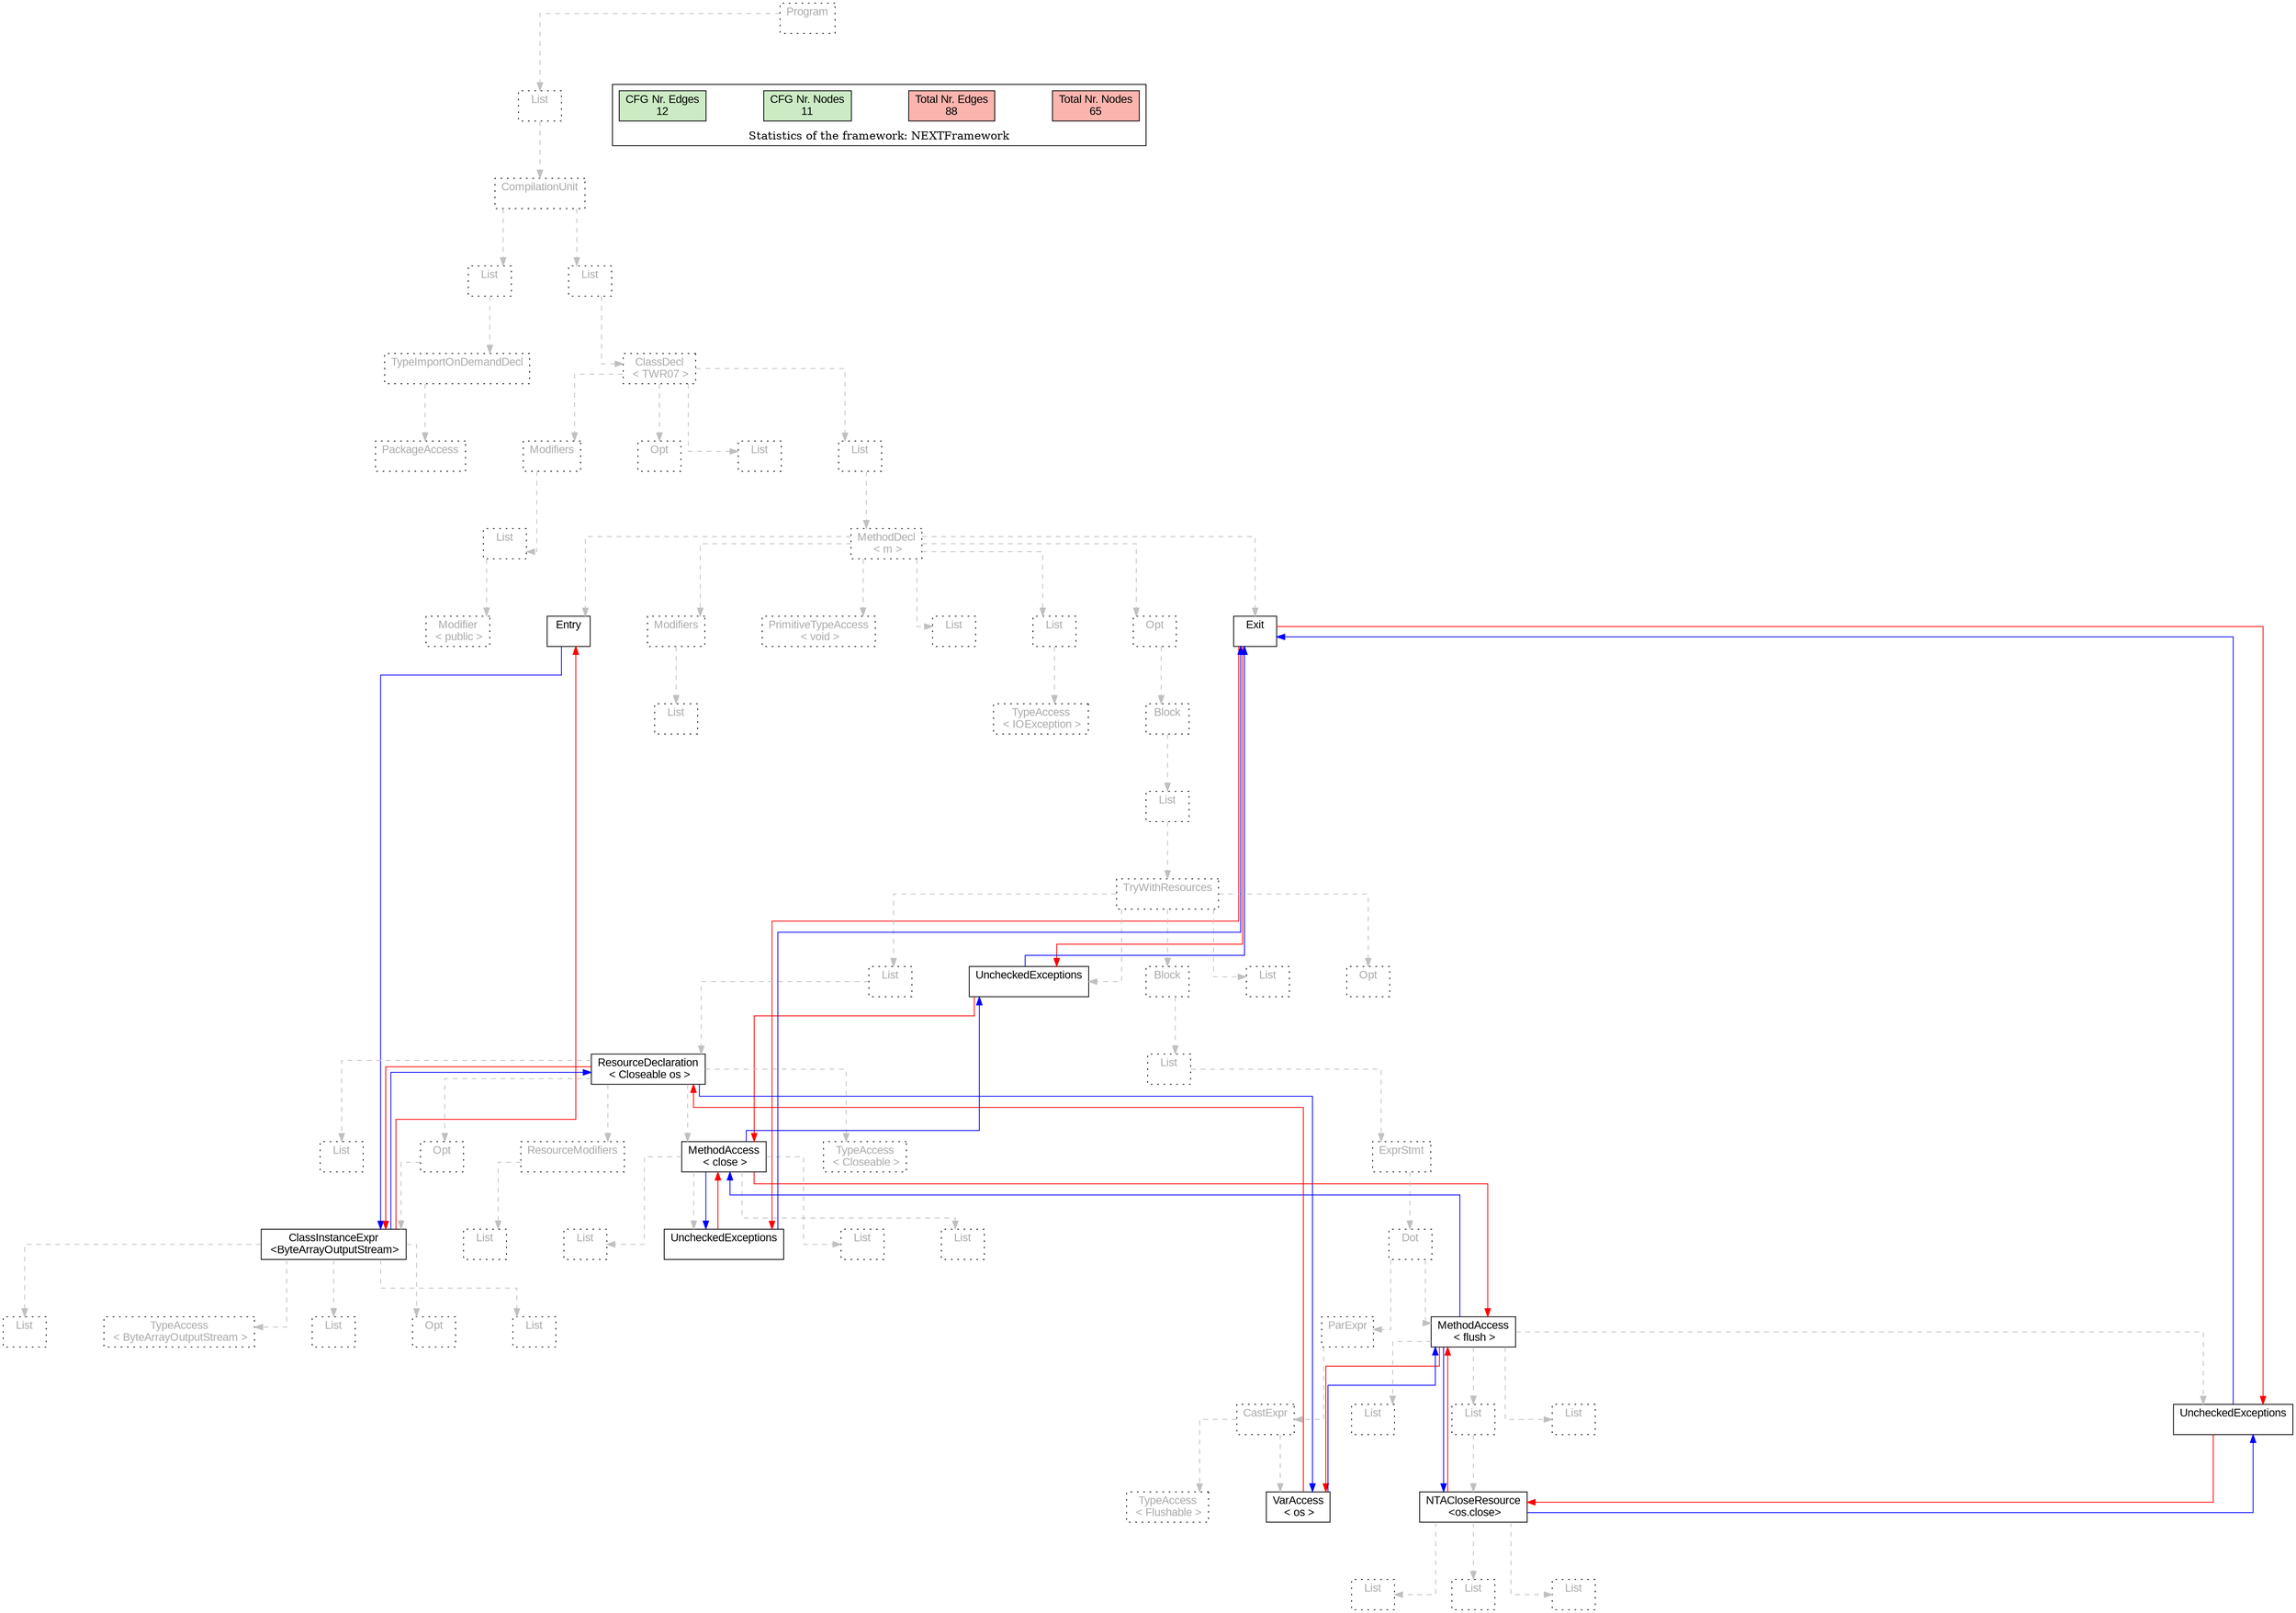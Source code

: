 digraph G {
graph [splines=ortho, nodesep="1", ranksep="1"]
node [shape=rect, fontname=Arial];
{ rank = same; "Program[0]"}
{ rank = same; "List[1]"}
{ rank = same; "CompilationUnit[2]"}
{ rank = same; "List[3]"; "List[6]"}
{ rank = same; "TypeImportOnDemandDecl[4]"; "ClassDecl[7]"}
{ rank = same; "PackageAccess[5]"; "Modifiers[8]"; "Opt[11]"; "List[12]"; "List[13]"}
{ rank = same; "List[9]"; "MethodDecl[14]"}
{ rank = same; "Modifier[10]"; "Entry[15]"; "Modifiers[16]"; "PrimitiveTypeAccess[18]"; "List[19]"; "List[20]"; "Opt[22]"; "Exit[23]"}
{ rank = same; "List[17]"; "TypeAccess[21]"; "Block[23]"}
{ rank = same; "List[24]"}
{ rank = same; "TryWithResources[25]"}
{ rank = same; "List[26]"; "Block[44]"; "List[61]"; "Opt[62]"; "UncheckedExceptions[63]"}
{ rank = same; "ResourceDeclaration[27]"; "List[45]"}
{ rank = same; "List[33]"; "Opt[34]"; "ResourceModifiers[41]"; "TypeAccess[43]"; "MethodAccess[28]"; "ExprStmt[46]"}
{ rank = same; "ClassInstanceExpr[35]"; "List[42]"; "List[30]"; "List[31]"; "List[32]"; "UncheckedExceptions[29]"; "Dot[47]"}
{ rank = same; "TypeAccess[36]"; "List[37]"; "Opt[38]"; "List[39]"; "List[40]"; "ParExpr[48]"; "MethodAccess[52]"}
{ rank = same; "CastExpr[49]"; "List[54]"; "List[55]"; "List[60]"; "UncheckedExceptions[53]"}
{ rank = same; "TypeAccess[50]"; "VarAccess[51]"; "NTACloseResource[56]"}
{ rank = same; "List[57]"; "List[58]"; "List[59]"}
"Program[0]" [label="Program\n ", style= dotted   fillcolor="#eeeeee" fontcolor="#aaaaaa"  ]
"List[1]" [label="List\n ", style= dotted   fillcolor="#eeeeee" fontcolor="#aaaaaa"  ]
"CompilationUnit[2]" [label="CompilationUnit\n ", style= dotted   fillcolor="#eeeeee" fontcolor="#aaaaaa"  ]
"List[3]" [label="List\n ", style= dotted   fillcolor="#eeeeee" fontcolor="#aaaaaa"  ]
"TypeImportOnDemandDecl[4]" [label="TypeImportOnDemandDecl\n ", style= dotted   fillcolor="#eeeeee" fontcolor="#aaaaaa"  ]
"PackageAccess[5]" [label="PackageAccess\n ", style= dotted   fillcolor="#eeeeee" fontcolor="#aaaaaa"  ]
"List[6]" [label="List\n ", style= dotted   fillcolor="#eeeeee" fontcolor="#aaaaaa"  ]
"ClassDecl[7]" [label="ClassDecl\n < TWR07 >", style= dotted   fillcolor="#eeeeee" fontcolor="#aaaaaa"  ]
"Modifiers[8]" [label="Modifiers\n ", style= dotted   fillcolor="#eeeeee" fontcolor="#aaaaaa"  ]
"List[9]" [label="List\n ", style= dotted   fillcolor="#eeeeee" fontcolor="#aaaaaa"  ]
"Modifier[10]" [label="Modifier\n < public >", style= dotted   fillcolor="#eeeeee" fontcolor="#aaaaaa"  ]
"Opt[11]" [label="Opt\n ", style= dotted   fillcolor="#eeeeee" fontcolor="#aaaaaa"  ]
"List[12]" [label="List\n ", style= dotted   fillcolor="#eeeeee" fontcolor="#aaaaaa"  ]
"List[13]" [label="List\n ", style= dotted   fillcolor="#eeeeee" fontcolor="#aaaaaa"  ]
"MethodDecl[14]" [label="MethodDecl\n < m >", style= dotted   fillcolor="#eeeeee" fontcolor="#aaaaaa"  ]
"Entry[15]" [label="Entry\n ", fillcolor=white   style=filled  ]
"Modifiers[16]" [label="Modifiers\n ", style= dotted   fillcolor="#eeeeee" fontcolor="#aaaaaa"  ]
"List[17]" [label="List\n ", style= dotted   fillcolor="#eeeeee" fontcolor="#aaaaaa"  ]
"PrimitiveTypeAccess[18]" [label="PrimitiveTypeAccess\n < void >", style= dotted   fillcolor="#eeeeee" fontcolor="#aaaaaa"  ]
"List[19]" [label="List\n ", style= dotted   fillcolor="#eeeeee" fontcolor="#aaaaaa"  ]
"List[20]" [label="List\n ", style= dotted   fillcolor="#eeeeee" fontcolor="#aaaaaa"  ]
"TypeAccess[21]" [label="TypeAccess\n < IOException >", style= dotted   fillcolor="#eeeeee" fontcolor="#aaaaaa"  ]
"Opt[22]" [label="Opt\n ", style= dotted   fillcolor="#eeeeee" fontcolor="#aaaaaa"  ]
"Block[23]" [label="Block\n ", style= dotted   fillcolor="#eeeeee" fontcolor="#aaaaaa"  ]
"List[24]" [label="List\n ", style= dotted   fillcolor="#eeeeee" fontcolor="#aaaaaa"  ]
"TryWithResources[25]" [label="TryWithResources\n ", style= dotted   fillcolor="#eeeeee" fontcolor="#aaaaaa"  ]
"List[26]" [label="List\n ", style= dotted   fillcolor="#eeeeee" fontcolor="#aaaaaa"  ]
"ResourceDeclaration[27]" [label="ResourceDeclaration\n < Closeable os >", fillcolor=white   style=filled  ]
"List[33]" [label="List\n ", style= dotted   fillcolor="#eeeeee" fontcolor="#aaaaaa"  ]
"Opt[34]" [label="Opt\n ", style= dotted   fillcolor="#eeeeee" fontcolor="#aaaaaa"  ]
"ClassInstanceExpr[35]" [label="ClassInstanceExpr\n <ByteArrayOutputStream>", fillcolor=white   style=filled  ]
"TypeAccess[36]" [label="TypeAccess\n < ByteArrayOutputStream >", style= dotted   fillcolor="#eeeeee" fontcolor="#aaaaaa"  ]
"List[37]" [label="List\n ", style= dotted   fillcolor="#eeeeee" fontcolor="#aaaaaa"  ]
"Opt[38]" [label="Opt\n ", style= dotted   fillcolor="#eeeeee" fontcolor="#aaaaaa"  ]
"List[39]" [label="List\n ", style= dotted   fillcolor="#eeeeee" fontcolor="#aaaaaa"  ]
"List[40]" [label="List\n ", style= dotted   fillcolor="#eeeeee" fontcolor="#aaaaaa"  ]
"ResourceModifiers[41]" [label="ResourceModifiers\n ", style= dotted   fillcolor="#eeeeee" fontcolor="#aaaaaa"  ]
"List[42]" [label="List\n ", style= dotted   fillcolor="#eeeeee" fontcolor="#aaaaaa"  ]
"TypeAccess[43]" [label="TypeAccess\n < Closeable >", style= dotted   fillcolor="#eeeeee" fontcolor="#aaaaaa"  ]
"MethodAccess[28]" [label="MethodAccess\n < close >", fillcolor=white   style=filled  ]
"List[30]" [label="List\n ", style= dotted   fillcolor="#eeeeee" fontcolor="#aaaaaa"  ]
"List[31]" [label="List\n ", style= dotted   fillcolor="#eeeeee" fontcolor="#aaaaaa"  ]
"List[32]" [label="List\n ", style= dotted   fillcolor="#eeeeee" fontcolor="#aaaaaa"  ]
"UncheckedExceptions[29]" [label="UncheckedExceptions\n ", fillcolor=white   style=filled  ]
"Block[44]" [label="Block\n ", style= dotted   fillcolor="#eeeeee" fontcolor="#aaaaaa"  ]
"List[45]" [label="List\n ", style= dotted   fillcolor="#eeeeee" fontcolor="#aaaaaa"  ]
"ExprStmt[46]" [label="ExprStmt\n ", style= dotted   fillcolor="#eeeeee" fontcolor="#aaaaaa"  ]
"Dot[47]" [label="Dot\n ", style= dotted   fillcolor="#eeeeee" fontcolor="#aaaaaa"  ]
"ParExpr[48]" [label="ParExpr\n ", style= dotted   fillcolor="#eeeeee" fontcolor="#aaaaaa"  ]
"CastExpr[49]" [label="CastExpr\n ", style= dotted   fillcolor="#eeeeee" fontcolor="#aaaaaa"  ]
"TypeAccess[50]" [label="TypeAccess\n < Flushable >", style= dotted   fillcolor="#eeeeee" fontcolor="#aaaaaa"  ]
"VarAccess[51]" [label="VarAccess\n < os >", fillcolor=white   style=filled  ]
"MethodAccess[52]" [label="MethodAccess\n < flush >", fillcolor=white   style=filled  ]
"List[54]" [label="List\n ", style= dotted   fillcolor="#eeeeee" fontcolor="#aaaaaa"  ]
"List[55]" [label="List\n ", style= dotted   fillcolor="#eeeeee" fontcolor="#aaaaaa"  ]
"NTACloseResource[56]" [label="NTACloseResource\n <os.close>", fillcolor=white   style=filled  ]
"List[57]" [label="List\n ", style= dotted   fillcolor="#eeeeee" fontcolor="#aaaaaa"  ]
"List[58]" [label="List\n ", style= dotted   fillcolor="#eeeeee" fontcolor="#aaaaaa"  ]
"List[59]" [label="List\n ", style= dotted   fillcolor="#eeeeee" fontcolor="#aaaaaa"  ]
"List[60]" [label="List\n ", style= dotted   fillcolor="#eeeeee" fontcolor="#aaaaaa"  ]
"UncheckedExceptions[53]" [label="UncheckedExceptions\n ", fillcolor=white   style=filled  ]
"List[61]" [label="List\n ", style= dotted   fillcolor="#eeeeee" fontcolor="#aaaaaa"  ]
"Opt[62]" [label="Opt\n ", style= dotted   fillcolor="#eeeeee" fontcolor="#aaaaaa"  ]
"UncheckedExceptions[63]" [label="UncheckedExceptions\n ", fillcolor=white   style=filled  ]
"Exit[23]" [label="Exit\n ", fillcolor=white   style=filled  ]
"TypeImportOnDemandDecl[4]" -> "PackageAccess[5]" [style=dashed, color=gray]
"List[3]" -> "TypeImportOnDemandDecl[4]" [style=dashed, color=gray]
"CompilationUnit[2]" -> "List[3]" [style=dashed, color=gray]
"List[9]" -> "Modifier[10]" [style=dashed, color=gray]
"Modifiers[8]" -> "List[9]" [style=dashed, color=gray]
"ClassDecl[7]" -> "Modifiers[8]" [style=dashed, color=gray]
"ClassDecl[7]" -> "Opt[11]" [style=dashed, color=gray]
"ClassDecl[7]" -> "List[12]" [style=dashed, color=gray]
"MethodDecl[14]" -> "Entry[15]" [style=dashed, color=gray]
"Modifiers[16]" -> "List[17]" [style=dashed, color=gray]
"MethodDecl[14]" -> "Modifiers[16]" [style=dashed, color=gray]
"MethodDecl[14]" -> "PrimitiveTypeAccess[18]" [style=dashed, color=gray]
"MethodDecl[14]" -> "List[19]" [style=dashed, color=gray]
"List[20]" -> "TypeAccess[21]" [style=dashed, color=gray]
"MethodDecl[14]" -> "List[20]" [style=dashed, color=gray]
"ResourceDeclaration[27]" -> "List[33]" [style=dashed, color=gray]
"ClassInstanceExpr[35]" -> "TypeAccess[36]" [style=dashed, color=gray]
"ClassInstanceExpr[35]" -> "List[37]" [style=dashed, color=gray]
"ClassInstanceExpr[35]" -> "Opt[38]" [style=dashed, color=gray]
"ClassInstanceExpr[35]" -> "List[39]" [style=dashed, color=gray]
"ClassInstanceExpr[35]" -> "List[40]" [style=dashed, color=gray]
"Opt[34]" -> "ClassInstanceExpr[35]" [style=dashed, color=gray]
"ResourceDeclaration[27]" -> "Opt[34]" [style=dashed, color=gray]
"ResourceModifiers[41]" -> "List[42]" [style=dashed, color=gray]
"ResourceDeclaration[27]" -> "ResourceModifiers[41]" [style=dashed, color=gray]
"ResourceDeclaration[27]" -> "TypeAccess[43]" [style=dashed, color=gray]
"MethodAccess[28]" -> "List[30]" [style=dashed, color=gray]
"MethodAccess[28]" -> "List[31]" [style=dashed, color=gray]
"MethodAccess[28]" -> "List[32]" [style=dashed, color=gray]
"MethodAccess[28]" -> "UncheckedExceptions[29]" [style=dashed, color=gray]
"ResourceDeclaration[27]" -> "MethodAccess[28]" [style=dashed, color=gray]
"List[26]" -> "ResourceDeclaration[27]" [style=dashed, color=gray]
"TryWithResources[25]" -> "List[26]" [style=dashed, color=gray]
"CastExpr[49]" -> "TypeAccess[50]" [style=dashed, color=gray]
"CastExpr[49]" -> "VarAccess[51]" [style=dashed, color=gray]
"ParExpr[48]" -> "CastExpr[49]" [style=dashed, color=gray]
"Dot[47]" -> "ParExpr[48]" [style=dashed, color=gray]
"MethodAccess[52]" -> "List[54]" [style=dashed, color=gray]
"NTACloseResource[56]" -> "List[57]" [style=dashed, color=gray]
"NTACloseResource[56]" -> "List[58]" [style=dashed, color=gray]
"NTACloseResource[56]" -> "List[59]" [style=dashed, color=gray]
"List[55]" -> "NTACloseResource[56]" [style=dashed, color=gray]
"MethodAccess[52]" -> "List[55]" [style=dashed, color=gray]
"MethodAccess[52]" -> "List[60]" [style=dashed, color=gray]
"MethodAccess[52]" -> "UncheckedExceptions[53]" [style=dashed, color=gray]
"Dot[47]" -> "MethodAccess[52]" [style=dashed, color=gray]
"ExprStmt[46]" -> "Dot[47]" [style=dashed, color=gray]
"List[45]" -> "ExprStmt[46]" [style=dashed, color=gray]
"Block[44]" -> "List[45]" [style=dashed, color=gray]
"TryWithResources[25]" -> "Block[44]" [style=dashed, color=gray]
"TryWithResources[25]" -> "List[61]" [style=dashed, color=gray]
"TryWithResources[25]" -> "Opt[62]" [style=dashed, color=gray]
"TryWithResources[25]" -> "UncheckedExceptions[63]" [style=dashed, color=gray]
"List[24]" -> "TryWithResources[25]" [style=dashed, color=gray]
"Block[23]" -> "List[24]" [style=dashed, color=gray]
"Opt[22]" -> "Block[23]" [style=dashed, color=gray]
"MethodDecl[14]" -> "Opt[22]" [style=dashed, color=gray]
"MethodDecl[14]" -> "Exit[23]" [style=dashed, color=gray]
"List[13]" -> "MethodDecl[14]" [style=dashed, color=gray]
"ClassDecl[7]" -> "List[13]" [style=dashed, color=gray]
"List[6]" -> "ClassDecl[7]" [style=dashed, color=gray]
"CompilationUnit[2]" -> "List[6]" [style=dashed, color=gray]
"List[1]" -> "CompilationUnit[2]" [style=dashed, color=gray]
"Program[0]" -> "List[1]" [style=dashed, color=gray]
"Exit[23]" -> "UncheckedExceptions[63]" [color=red, constraint=false]
"Exit[23]" -> "UncheckedExceptions[29]" [color=red, constraint=false]
"Exit[23]" -> "UncheckedExceptions[53]" [color=red, constraint=false]
"UncheckedExceptions[63]" -> "Exit[23]" [color=blue, constraint=false, xlabel=" "] 
"UncheckedExceptions[63]" -> "MethodAccess[28]" [color=red, constraint=false]
"UncheckedExceptions[29]" -> "Exit[23]" [color=blue, constraint=false, xlabel=" "] 
"UncheckedExceptions[29]" -> "MethodAccess[28]" [color=red, constraint=false]
"MethodAccess[28]" -> "UncheckedExceptions[63]" [color=blue, constraint=false, xlabel=" "] 
"MethodAccess[28]" -> "UncheckedExceptions[29]" [color=blue, constraint=false, xlabel=" "] 
"MethodAccess[28]" -> "MethodAccess[52]" [color=red, constraint=false]
"UncheckedExceptions[53]" -> "Exit[23]" [color=blue, constraint=false, xlabel=" "] 
"UncheckedExceptions[53]" -> "NTACloseResource[56]" [color=red, constraint=false]
"NTACloseResource[56]" -> "UncheckedExceptions[53]" [color=blue, constraint=false, xlabel=" "] 
"NTACloseResource[56]" -> "MethodAccess[52]" [color=red, constraint=false]
"MethodAccess[52]" -> "MethodAccess[28]" [color=blue, constraint=false, xlabel=" "] 
"MethodAccess[52]" -> "NTACloseResource[56]" [color=blue, constraint=false, xlabel=" "] 
"MethodAccess[52]" -> "VarAccess[51]" [color=red, constraint=false]
"VarAccess[51]" -> "MethodAccess[52]" [color=blue, constraint=false, xlabel=" "] 
"VarAccess[51]" -> "ResourceDeclaration[27]" [color=red, constraint=false]
"ResourceDeclaration[27]" -> "VarAccess[51]" [color=blue, constraint=false, xlabel=" "] 
"ResourceDeclaration[27]" -> "ClassInstanceExpr[35]" [color=red, constraint=false]
"ClassInstanceExpr[35]" -> "ResourceDeclaration[27]" [color=blue, constraint=false, xlabel=" "] 
"ClassInstanceExpr[35]" -> "Entry[15]" [color=red, constraint=false]
"Entry[15]" -> "ClassInstanceExpr[35]" [color=blue, constraint=false, xlabel=" "] 
"List[3]" -> "List[6]" [style=invis]
"Modifiers[8]" -> "Opt[11]" -> "List[12]" -> "List[13]" [style=invis]
"Entry[15]" -> "Modifiers[16]" -> "PrimitiveTypeAccess[18]" -> "List[19]" -> "List[20]" -> "Opt[22]" -> "Exit[23]" [style=invis]
"List[26]" -> "Block[44]" -> "List[61]" -> "Opt[62]" [style=invis]
"List[33]" -> "Opt[34]" -> "ResourceModifiers[41]" -> "TypeAccess[43]" [style=invis]
"TypeAccess[36]" -> "List[37]" -> "Opt[38]" [style=invis]
"ParExpr[48]" -> "MethodAccess[52]" [style=invis]
"TypeAccess[50]" -> "VarAccess[51]" [style=invis]

subgraph cluster_legend {
{node [style=filled, fillcolor=1, colorscheme="pastel13"]
Nodes [label="Total Nr. Nodes
65", fillcolor=1]
Edges [label="Total Nr. Edges
88", fillcolor=1]
NodesCFG [label="CFG Nr. Nodes
11", fillcolor=3]
EdgesCFG [label="CFG Nr. Edges
12", fillcolor=3]
Nodes-> "Program[0]" -> NodesCFG  [style="invis"]
Edges -> "Program[0]" ->EdgesCFG [style="invis"]}
label = "Statistics of the framework: NEXTFramework"
style="solid"
ranksep=0.05
nodesep=0.01
labelloc = b
len=2
}}